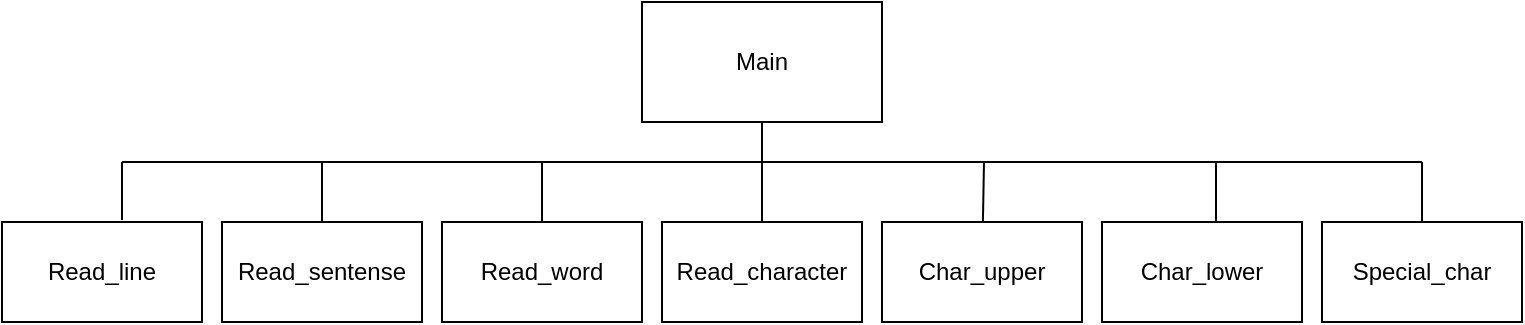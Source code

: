 <mxfile version="12.3.3" type="github" pages="1">
  <diagram id="0iXwuoybUoRtHolfaOFS" name="Page-1">
    <mxGraphModel dx="1422" dy="794" grid="1" gridSize="10" guides="1" tooltips="1" connect="1" arrows="1" fold="1" page="1" pageScale="1" pageWidth="850" pageHeight="1100" math="0" shadow="0">
      <root>
        <mxCell id="0"/>
        <mxCell id="1" parent="0"/>
        <mxCell id="gPyoXbTPJOdfipFQwK-K-1" value="Main" style="rounded=0;whiteSpace=wrap;html=1;" vertex="1" parent="1">
          <mxGeometry x="380" y="140" width="120" height="60" as="geometry"/>
        </mxCell>
        <mxCell id="gPyoXbTPJOdfipFQwK-K-2" value="Read_line" style="rounded=0;whiteSpace=wrap;html=1;" vertex="1" parent="1">
          <mxGeometry x="60" y="250" width="100" height="50" as="geometry"/>
        </mxCell>
        <mxCell id="gPyoXbTPJOdfipFQwK-K-3" value="Read_sentense" style="rounded=0;whiteSpace=wrap;html=1;" vertex="1" parent="1">
          <mxGeometry x="170" y="250" width="100" height="50" as="geometry"/>
        </mxCell>
        <mxCell id="gPyoXbTPJOdfipFQwK-K-4" value="Read_word" style="rounded=0;whiteSpace=wrap;html=1;" vertex="1" parent="1">
          <mxGeometry x="280" y="250" width="100" height="50" as="geometry"/>
        </mxCell>
        <mxCell id="gPyoXbTPJOdfipFQwK-K-5" value="Read_character" style="rounded=0;whiteSpace=wrap;html=1;" vertex="1" parent="1">
          <mxGeometry x="390" y="250" width="100" height="50" as="geometry"/>
        </mxCell>
        <mxCell id="gPyoXbTPJOdfipFQwK-K-6" value="Char_upper" style="rounded=0;whiteSpace=wrap;html=1;" vertex="1" parent="1">
          <mxGeometry x="500" y="250" width="100" height="50" as="geometry"/>
        </mxCell>
        <mxCell id="gPyoXbTPJOdfipFQwK-K-7" value="Char_lower" style="rounded=0;whiteSpace=wrap;html=1;" vertex="1" parent="1">
          <mxGeometry x="610" y="250" width="100" height="50" as="geometry"/>
        </mxCell>
        <mxCell id="gPyoXbTPJOdfipFQwK-K-8" value="Special_char" style="rounded=0;whiteSpace=wrap;html=1;" vertex="1" parent="1">
          <mxGeometry x="720" y="250" width="100" height="50" as="geometry"/>
        </mxCell>
        <mxCell id="gPyoXbTPJOdfipFQwK-K-10" value="" style="endArrow=none;html=1;exitX=0.5;exitY=1;exitDx=0;exitDy=0;entryX=0.5;entryY=0;entryDx=0;entryDy=0;" edge="1" parent="1" source="gPyoXbTPJOdfipFQwK-K-1" target="gPyoXbTPJOdfipFQwK-K-5">
          <mxGeometry width="50" height="50" relative="1" as="geometry">
            <mxPoint x="60" y="370" as="sourcePoint"/>
            <mxPoint x="110" y="320" as="targetPoint"/>
          </mxGeometry>
        </mxCell>
        <mxCell id="gPyoXbTPJOdfipFQwK-K-12" value="" style="endArrow=none;html=1;" edge="1" parent="1">
          <mxGeometry width="50" height="50" relative="1" as="geometry">
            <mxPoint x="120" y="220" as="sourcePoint"/>
            <mxPoint x="770" y="220" as="targetPoint"/>
            <Array as="points">
              <mxPoint x="120" y="220"/>
            </Array>
          </mxGeometry>
        </mxCell>
        <mxCell id="gPyoXbTPJOdfipFQwK-K-14" value="" style="endArrow=none;html=1;entryX=0.6;entryY=-0.02;entryDx=0;entryDy=0;entryPerimeter=0;" edge="1" parent="1" target="gPyoXbTPJOdfipFQwK-K-2">
          <mxGeometry width="50" height="50" relative="1" as="geometry">
            <mxPoint x="120" y="220" as="sourcePoint"/>
            <mxPoint x="120" y="240" as="targetPoint"/>
          </mxGeometry>
        </mxCell>
        <mxCell id="gPyoXbTPJOdfipFQwK-K-15" value="" style="endArrow=none;html=1;entryX=0.5;entryY=0;entryDx=0;entryDy=0;" edge="1" parent="1" target="gPyoXbTPJOdfipFQwK-K-3">
          <mxGeometry width="50" height="50" relative="1" as="geometry">
            <mxPoint x="220" y="220" as="sourcePoint"/>
            <mxPoint x="220" y="240" as="targetPoint"/>
          </mxGeometry>
        </mxCell>
        <mxCell id="gPyoXbTPJOdfipFQwK-K-16" value="" style="endArrow=none;html=1;" edge="1" parent="1" target="gPyoXbTPJOdfipFQwK-K-6">
          <mxGeometry width="50" height="50" relative="1" as="geometry">
            <mxPoint x="551" y="220" as="sourcePoint"/>
            <mxPoint x="140" y="269" as="targetPoint"/>
          </mxGeometry>
        </mxCell>
        <mxCell id="gPyoXbTPJOdfipFQwK-K-21" value="" style="endArrow=none;html=1;entryX=0.5;entryY=0;entryDx=0;entryDy=0;" edge="1" parent="1" target="gPyoXbTPJOdfipFQwK-K-4">
          <mxGeometry width="50" height="50" relative="1" as="geometry">
            <mxPoint x="330" y="220" as="sourcePoint"/>
            <mxPoint x="190" y="319" as="targetPoint"/>
          </mxGeometry>
        </mxCell>
        <mxCell id="gPyoXbTPJOdfipFQwK-K-22" value="" style="endArrow=none;html=1;" edge="1" parent="1">
          <mxGeometry width="50" height="50" relative="1" as="geometry">
            <mxPoint x="667" y="220" as="sourcePoint"/>
            <mxPoint x="667" y="250" as="targetPoint"/>
          </mxGeometry>
        </mxCell>
        <mxCell id="gPyoXbTPJOdfipFQwK-K-23" value="" style="endArrow=none;html=1;entryX=0.5;entryY=0;entryDx=0;entryDy=0;" edge="1" parent="1" target="gPyoXbTPJOdfipFQwK-K-8">
          <mxGeometry width="50" height="50" relative="1" as="geometry">
            <mxPoint x="770" y="220" as="sourcePoint"/>
            <mxPoint x="210" y="339" as="targetPoint"/>
          </mxGeometry>
        </mxCell>
      </root>
    </mxGraphModel>
  </diagram>
</mxfile>
